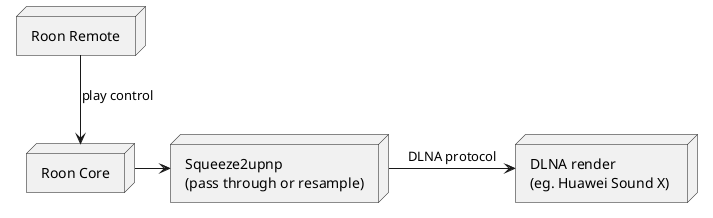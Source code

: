 @startuml

node "Roon Remote" as remote
node "Roon Core" as core
node "Squeeze2upnp\n(pass through or resample)" as s2u
node "DLNA render\n(eg. Huawei Sound X) " as render

remote --> core : play control
core -> s2u
s2u -> render : DLNA protocol

@enduml